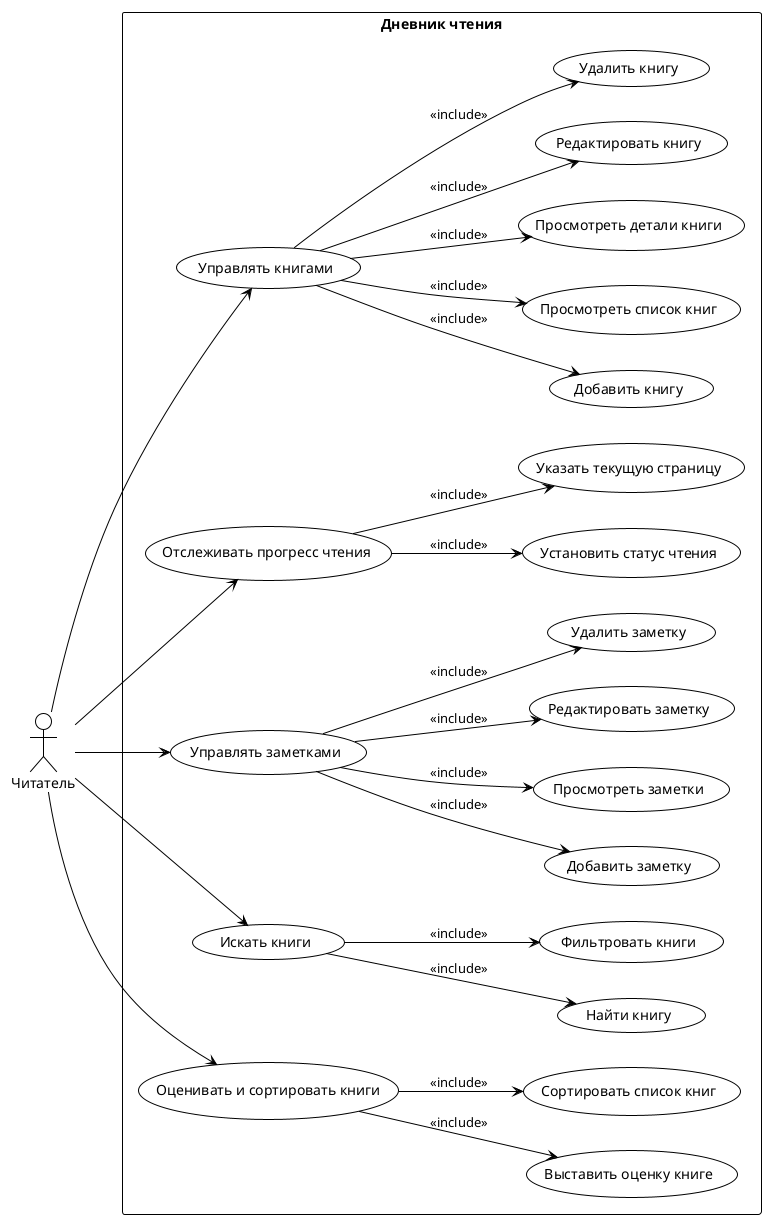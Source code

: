 @startuml
!theme plain

left to right direction

actor "Читатель" as Reader

rectangle "Дневник чтения" {
  usecase "Управлять книгами" as UC_ManageBooks
  usecase "Добавить книгу" as UC_AddBook
  usecase "Просмотреть список книг" as UC_ViewBooks
  usecase "Просмотреть детали книги" as UC_ViewBookDetails
  usecase "Редактировать книгу" as UC_EditBook
  usecase "Удалить книгу" as UC_DeleteBook

  usecase "Отслеживать прогресс чтения" as UC_TrackProgress
  usecase "Установить статус чтения" as UC_SetStatus
  usecase "Указать текущую страницу" as UC_SetPage

  usecase "Управлять заметками" as UC_ManageNotes
  usecase "Добавить заметку" as UC_AddNote
  usecase "Просмотреть заметки" as UC_ViewNotes
  usecase "Редактировать заметку" as UC_EditNote
  usecase "Удалить заметку" as UC_DeleteNote

  usecase "Искать книги" as UC_SearchBooks
  usecase "Найти книгу" as UC_FindBook
  usecase "Фильтровать книги" as UC_FilterBooks

  usecase "Оценивать и сортировать книги" as UC_EvaluateSortBooks
  usecase "Выставить оценку книге" as UC_RateBook
  usecase "Сортировать список книг" as UC_SortBooks
}

Reader --> UC_ManageBooks
Reader --> UC_TrackProgress
Reader --> UC_ManageNotes
Reader --> UC_SearchBooks
Reader --> UC_EvaluateSortBooks

UC_ManageBooks --> UC_AddBook : <<include>>
UC_ManageBooks --> UC_ViewBooks : <<include>>
UC_ManageBooks --> UC_ViewBookDetails : <<include>>
UC_ManageBooks --> UC_EditBook : <<include>>
UC_ManageBooks --> UC_DeleteBook : <<include>>

UC_TrackProgress --> UC_SetStatus : <<include>>
UC_TrackProgress --> UC_SetPage : <<include>>

UC_ManageNotes --> UC_AddNote : <<include>>
UC_ManageNotes --> UC_ViewNotes : <<include>>
UC_ManageNotes --> UC_EditNote : <<include>>
UC_ManageNotes --> UC_DeleteNote : <<include>>

UC_SearchBooks --> UC_FindBook : <<include>>
UC_SearchBooks --> UC_FilterBooks : <<include>>

UC_EvaluateSortBooks --> UC_RateBook : <<include>>
UC_EvaluateSortBooks --> UC_SortBooks : <<include>>

@enduml